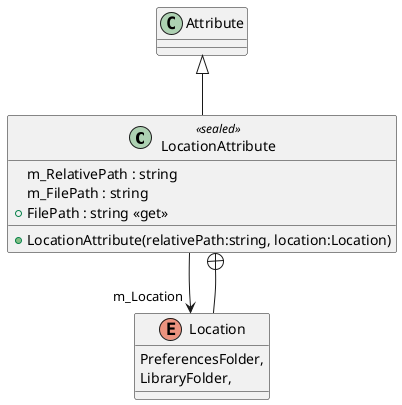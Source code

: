@startuml
class LocationAttribute <<sealed>> {
    m_RelativePath : string
    m_FilePath : string
    + FilePath : string <<get>>
    + LocationAttribute(relativePath:string, location:Location)
}
enum Location {
    PreferencesFolder,
    LibraryFolder,
}
Attribute <|-- LocationAttribute
LocationAttribute --> "m_Location" Location
LocationAttribute +-- Location
@enduml
